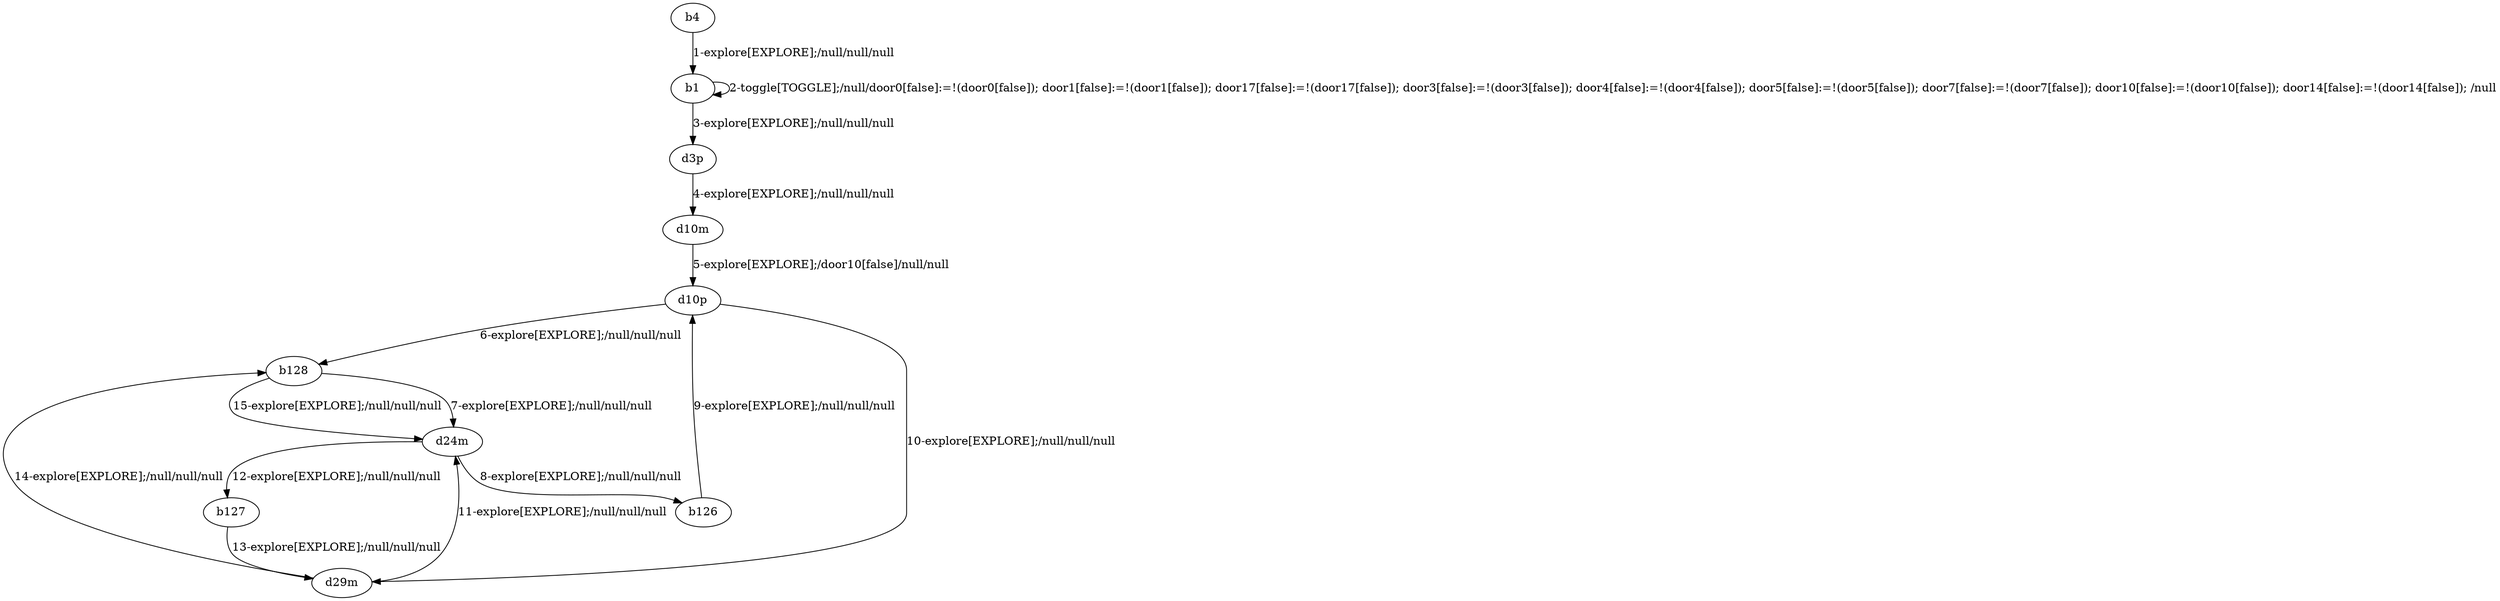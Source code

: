 # Total number of goals covered by this test: 5
# d24m --> b126
# d29m --> d24m
# d10p --> d29m
# d10p --> b128
# b126 --> d10p

digraph g {
"b4" -> "b1" [label = "1-explore[EXPLORE];/null/null/null"];
"b1" -> "b1" [label = "2-toggle[TOGGLE];/null/door0[false]:=!(door0[false]); door1[false]:=!(door1[false]); door17[false]:=!(door17[false]); door3[false]:=!(door3[false]); door4[false]:=!(door4[false]); door5[false]:=!(door5[false]); door7[false]:=!(door7[false]); door10[false]:=!(door10[false]); door14[false]:=!(door14[false]); /null"];
"b1" -> "d3p" [label = "3-explore[EXPLORE];/null/null/null"];
"d3p" -> "d10m" [label = "4-explore[EXPLORE];/null/null/null"];
"d10m" -> "d10p" [label = "5-explore[EXPLORE];/door10[false]/null/null"];
"d10p" -> "b128" [label = "6-explore[EXPLORE];/null/null/null"];
"b128" -> "d24m" [label = "7-explore[EXPLORE];/null/null/null"];
"d24m" -> "b126" [label = "8-explore[EXPLORE];/null/null/null"];
"b126" -> "d10p" [label = "9-explore[EXPLORE];/null/null/null"];
"d10p" -> "d29m" [label = "10-explore[EXPLORE];/null/null/null"];
"d29m" -> "d24m" [label = "11-explore[EXPLORE];/null/null/null"];
"d24m" -> "b127" [label = "12-explore[EXPLORE];/null/null/null"];
"b127" -> "d29m" [label = "13-explore[EXPLORE];/null/null/null"];
"d29m" -> "b128" [label = "14-explore[EXPLORE];/null/null/null"];
"b128" -> "d24m" [label = "15-explore[EXPLORE];/null/null/null"];
}